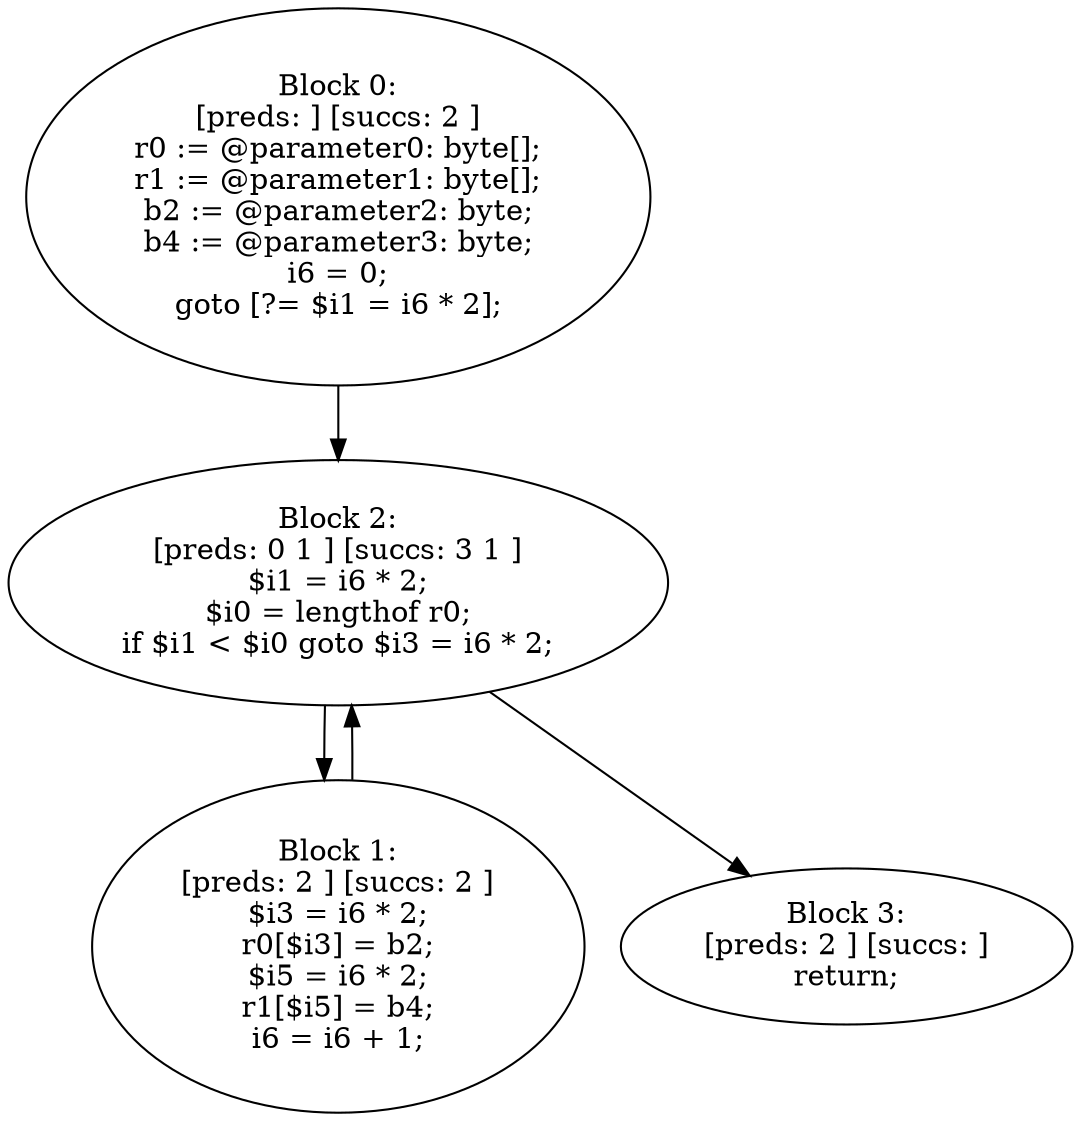 digraph "unitGraph" {
    "Block 0:
[preds: ] [succs: 2 ]
r0 := @parameter0: byte[];
r1 := @parameter1: byte[];
b2 := @parameter2: byte;
b4 := @parameter3: byte;
i6 = 0;
goto [?= $i1 = i6 * 2];
"
    "Block 1:
[preds: 2 ] [succs: 2 ]
$i3 = i6 * 2;
r0[$i3] = b2;
$i5 = i6 * 2;
r1[$i5] = b4;
i6 = i6 + 1;
"
    "Block 2:
[preds: 0 1 ] [succs: 3 1 ]
$i1 = i6 * 2;
$i0 = lengthof r0;
if $i1 < $i0 goto $i3 = i6 * 2;
"
    "Block 3:
[preds: 2 ] [succs: ]
return;
"
    "Block 0:
[preds: ] [succs: 2 ]
r0 := @parameter0: byte[];
r1 := @parameter1: byte[];
b2 := @parameter2: byte;
b4 := @parameter3: byte;
i6 = 0;
goto [?= $i1 = i6 * 2];
"->"Block 2:
[preds: 0 1 ] [succs: 3 1 ]
$i1 = i6 * 2;
$i0 = lengthof r0;
if $i1 < $i0 goto $i3 = i6 * 2;
";
    "Block 1:
[preds: 2 ] [succs: 2 ]
$i3 = i6 * 2;
r0[$i3] = b2;
$i5 = i6 * 2;
r1[$i5] = b4;
i6 = i6 + 1;
"->"Block 2:
[preds: 0 1 ] [succs: 3 1 ]
$i1 = i6 * 2;
$i0 = lengthof r0;
if $i1 < $i0 goto $i3 = i6 * 2;
";
    "Block 2:
[preds: 0 1 ] [succs: 3 1 ]
$i1 = i6 * 2;
$i0 = lengthof r0;
if $i1 < $i0 goto $i3 = i6 * 2;
"->"Block 3:
[preds: 2 ] [succs: ]
return;
";
    "Block 2:
[preds: 0 1 ] [succs: 3 1 ]
$i1 = i6 * 2;
$i0 = lengthof r0;
if $i1 < $i0 goto $i3 = i6 * 2;
"->"Block 1:
[preds: 2 ] [succs: 2 ]
$i3 = i6 * 2;
r0[$i3] = b2;
$i5 = i6 * 2;
r1[$i5] = b4;
i6 = i6 + 1;
";
}
